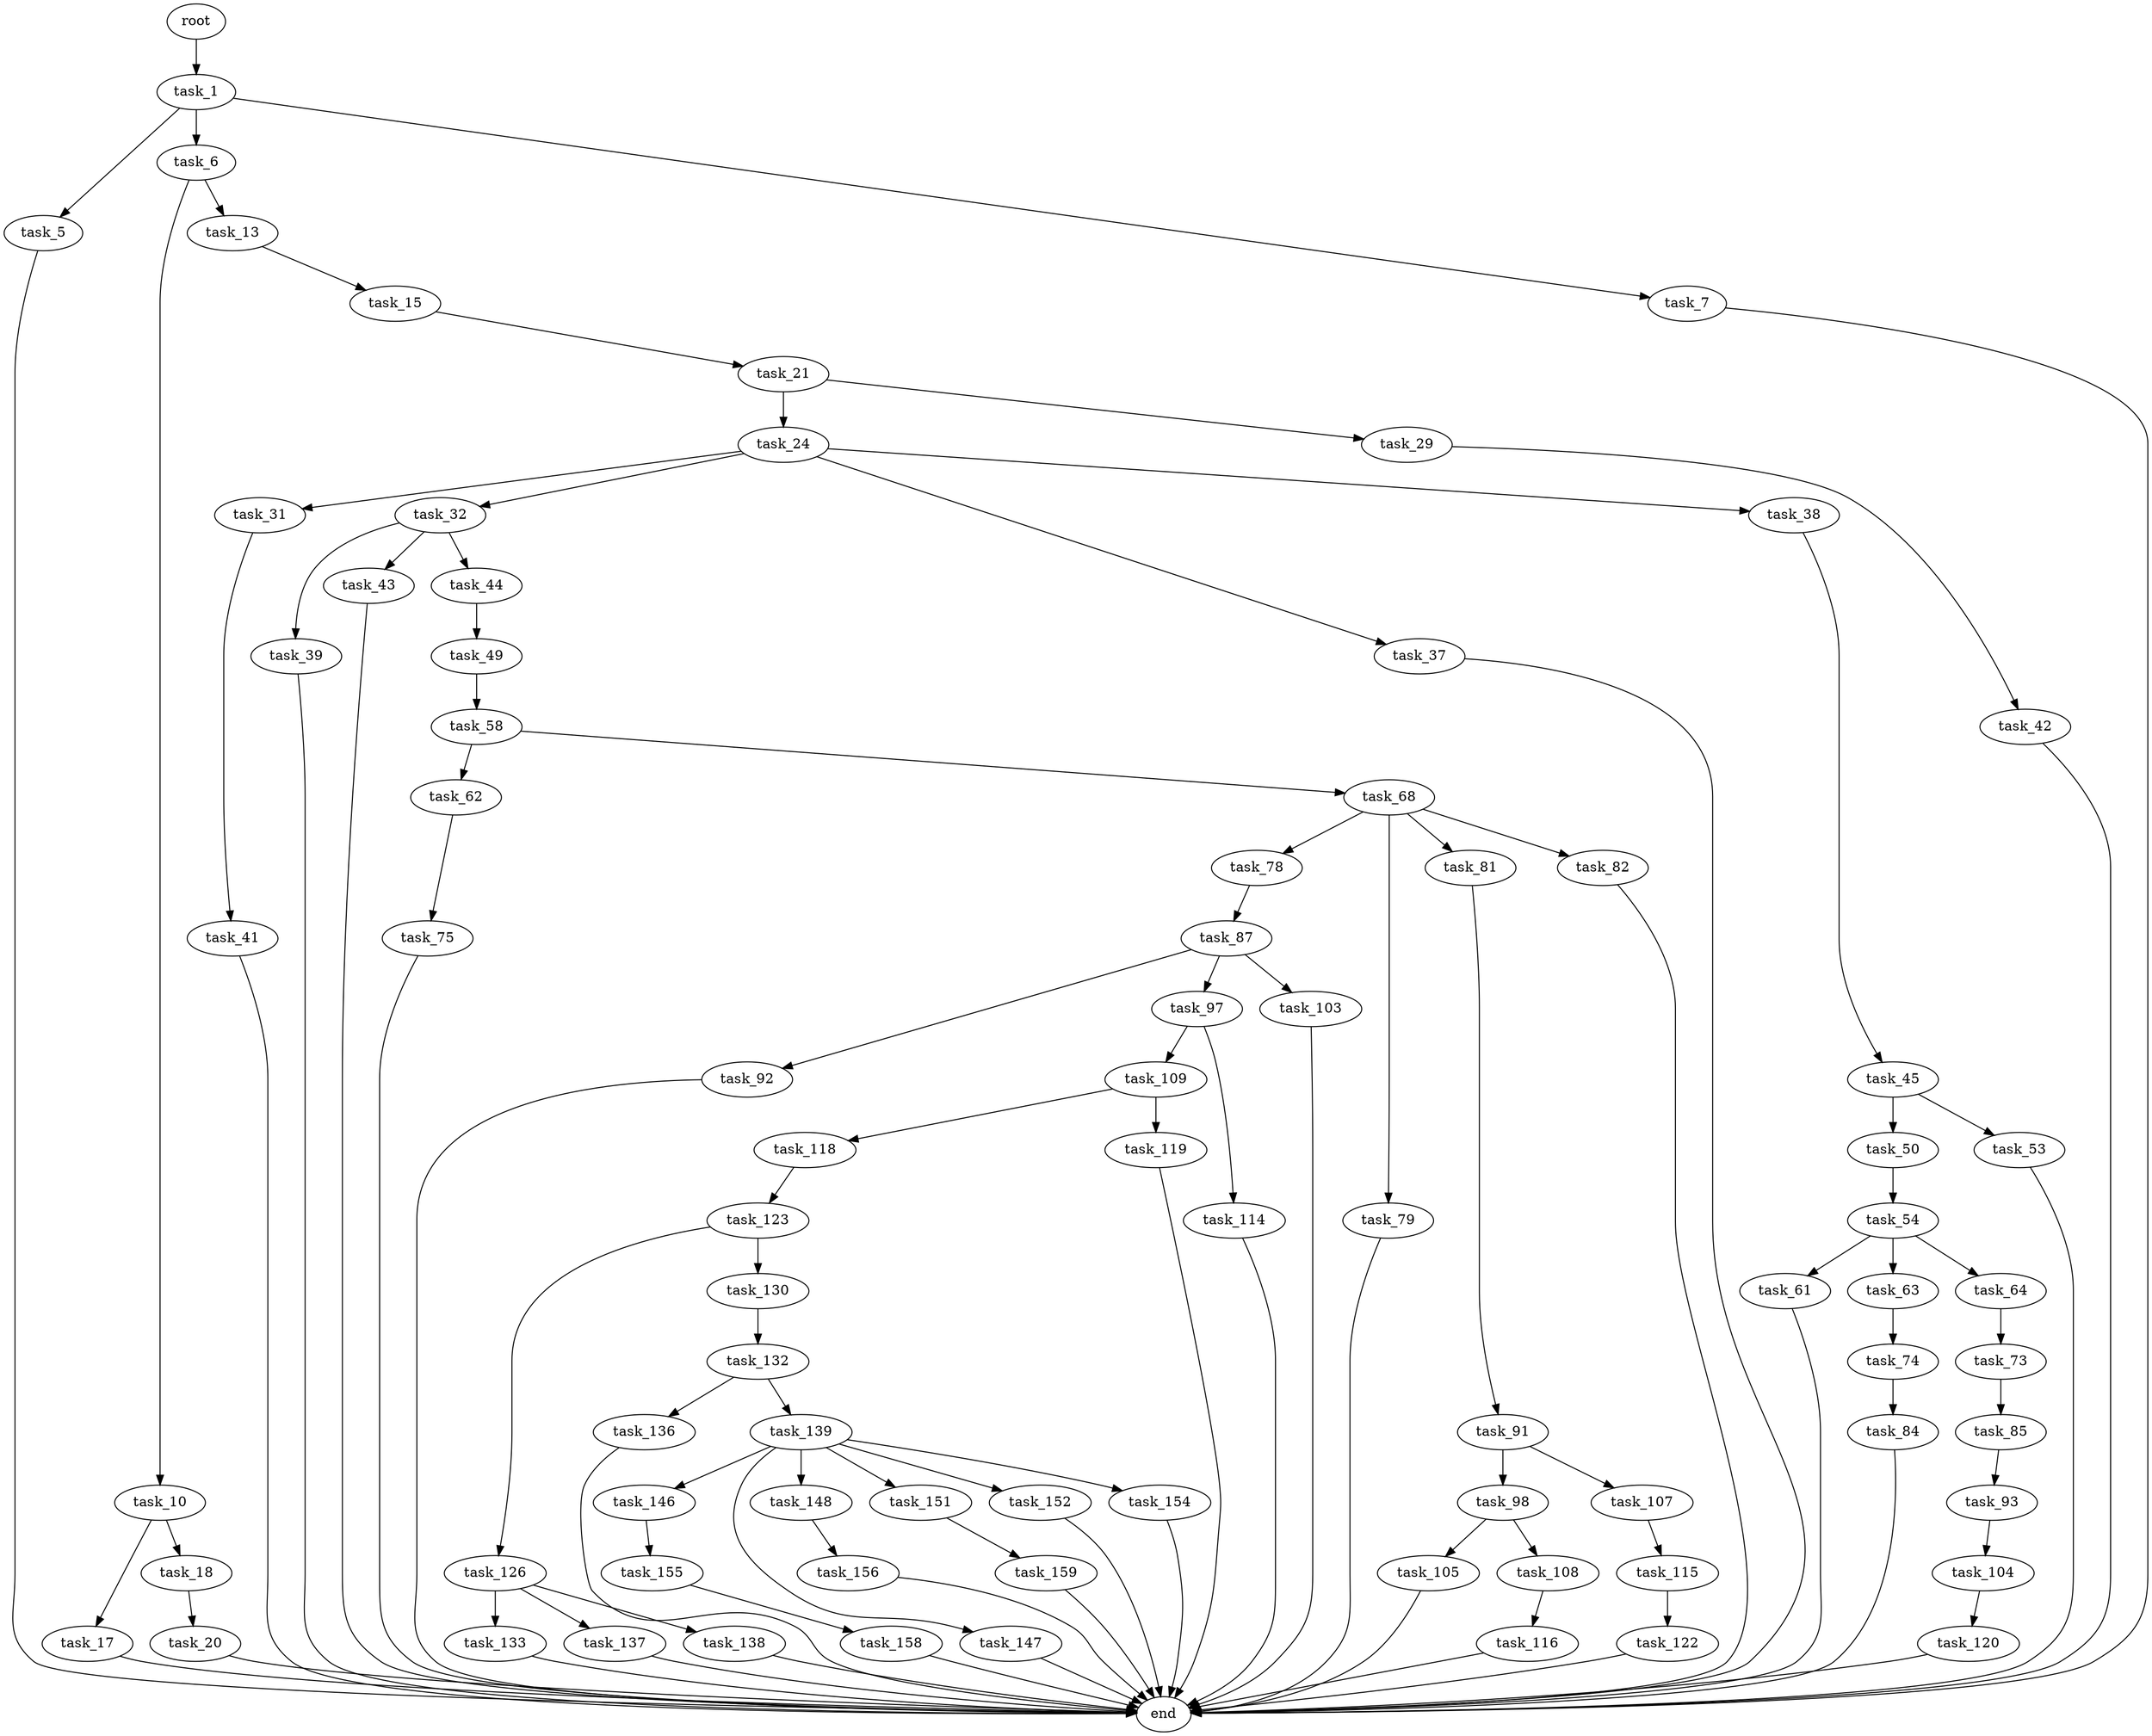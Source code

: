 digraph G {
  root [size="0.000000"];
  task_1 [size="187991785767.000000"];
  task_5 [size="8589934592.000000"];
  task_6 [size="8589934592.000000"];
  task_7 [size="549755813888.000000"];
  task_10 [size="1144057922001.000000"];
  task_13 [size="277987548884.000000"];
  task_15 [size="1073741824000.000000"];
  task_17 [size="17497952798.000000"];
  task_18 [size="13524621436.000000"];
  task_20 [size="4563870811.000000"];
  task_21 [size="139443679164.000000"];
  task_24 [size="18010823213.000000"];
  task_29 [size="494191536.000000"];
  task_31 [size="549755813888.000000"];
  task_32 [size="36563392766.000000"];
  task_37 [size="7811969412.000000"];
  task_38 [size="2732695352.000000"];
  task_39 [size="1806146151.000000"];
  task_41 [size="4726403054.000000"];
  task_42 [size="2815030923.000000"];
  task_43 [size="8589934592.000000"];
  task_44 [size="782757789696.000000"];
  task_45 [size="28991029248.000000"];
  task_49 [size="66064672306.000000"];
  task_50 [size="190271887797.000000"];
  task_53 [size="28991029248.000000"];
  task_54 [size="28991029248.000000"];
  task_58 [size="15711820355.000000"];
  task_61 [size="231928233984.000000"];
  task_62 [size="28991029248.000000"];
  task_63 [size="200507701215.000000"];
  task_64 [size="255130847273.000000"];
  task_68 [size="1456006110.000000"];
  task_73 [size="380979564333.000000"];
  task_74 [size="33310335999.000000"];
  task_75 [size="231928233984.000000"];
  task_78 [size="15867777958.000000"];
  task_79 [size="98221381240.000000"];
  task_81 [size="117045599785.000000"];
  task_82 [size="9330213865.000000"];
  task_84 [size="4545851723.000000"];
  task_85 [size="549755813888.000000"];
  task_87 [size="2383800800.000000"];
  task_91 [size="549755813888.000000"];
  task_92 [size="54786430754.000000"];
  task_93 [size="28991029248.000000"];
  task_97 [size="34557192458.000000"];
  task_98 [size="8589934592.000000"];
  task_103 [size="517351266473.000000"];
  task_104 [size="183632856355.000000"];
  task_105 [size="134217728000.000000"];
  task_107 [size="1073741824000.000000"];
  task_108 [size="10930145208.000000"];
  task_109 [size="34769969495.000000"];
  task_114 [size="5957093181.000000"];
  task_115 [size="134227151038.000000"];
  task_116 [size="549755813888.000000"];
  task_118 [size="549755813888.000000"];
  task_119 [size="43114464762.000000"];
  task_120 [size="28991029248.000000"];
  task_122 [size="49713751214.000000"];
  task_123 [size="19308124859.000000"];
  task_126 [size="8589934592.000000"];
  task_130 [size="549755813888.000000"];
  task_132 [size="134217728000.000000"];
  task_133 [size="15048606764.000000"];
  task_136 [size="6121864045.000000"];
  task_137 [size="21110111727.000000"];
  task_138 [size="445519717625.000000"];
  task_139 [size="10831093303.000000"];
  task_146 [size="25125292563.000000"];
  task_147 [size="1408537843.000000"];
  task_148 [size="306310601164.000000"];
  task_151 [size="12455862955.000000"];
  task_152 [size="28991029248.000000"];
  task_154 [size="5218491306.000000"];
  task_155 [size="782757789696.000000"];
  task_156 [size="3034989398.000000"];
  task_158 [size="8747278507.000000"];
  task_159 [size="8589934592.000000"];
  end [size="0.000000"];

  root -> task_1 [size="1.000000"];
  task_1 -> task_5 [size="301989888.000000"];
  task_1 -> task_6 [size="301989888.000000"];
  task_1 -> task_7 [size="301989888.000000"];
  task_5 -> end [size="1.000000"];
  task_6 -> task_10 [size="33554432.000000"];
  task_6 -> task_13 [size="33554432.000000"];
  task_7 -> end [size="1.000000"];
  task_10 -> task_17 [size="679477248.000000"];
  task_10 -> task_18 [size="679477248.000000"];
  task_13 -> task_15 [size="301989888.000000"];
  task_15 -> task_21 [size="838860800.000000"];
  task_17 -> end [size="1.000000"];
  task_18 -> task_20 [size="301989888.000000"];
  task_20 -> end [size="1.000000"];
  task_21 -> task_24 [size="411041792.000000"];
  task_21 -> task_29 [size="411041792.000000"];
  task_24 -> task_31 [size="33554432.000000"];
  task_24 -> task_32 [size="33554432.000000"];
  task_24 -> task_37 [size="33554432.000000"];
  task_24 -> task_38 [size="33554432.000000"];
  task_29 -> task_42 [size="33554432.000000"];
  task_31 -> task_41 [size="536870912.000000"];
  task_32 -> task_39 [size="75497472.000000"];
  task_32 -> task_43 [size="75497472.000000"];
  task_32 -> task_44 [size="75497472.000000"];
  task_37 -> end [size="1.000000"];
  task_38 -> task_45 [size="134217728.000000"];
  task_39 -> end [size="1.000000"];
  task_41 -> end [size="1.000000"];
  task_42 -> end [size="1.000000"];
  task_43 -> end [size="1.000000"];
  task_44 -> task_49 [size="679477248.000000"];
  task_45 -> task_50 [size="75497472.000000"];
  task_45 -> task_53 [size="75497472.000000"];
  task_49 -> task_58 [size="301989888.000000"];
  task_50 -> task_54 [size="134217728.000000"];
  task_53 -> end [size="1.000000"];
  task_54 -> task_61 [size="75497472.000000"];
  task_54 -> task_63 [size="75497472.000000"];
  task_54 -> task_64 [size="75497472.000000"];
  task_58 -> task_62 [size="536870912.000000"];
  task_58 -> task_68 [size="536870912.000000"];
  task_61 -> end [size="1.000000"];
  task_62 -> task_75 [size="75497472.000000"];
  task_63 -> task_74 [size="679477248.000000"];
  task_64 -> task_73 [size="209715200.000000"];
  task_68 -> task_78 [size="33554432.000000"];
  task_68 -> task_79 [size="33554432.000000"];
  task_68 -> task_81 [size="33554432.000000"];
  task_68 -> task_82 [size="33554432.000000"];
  task_73 -> task_85 [size="301989888.000000"];
  task_74 -> task_84 [size="536870912.000000"];
  task_75 -> end [size="1.000000"];
  task_78 -> task_87 [size="679477248.000000"];
  task_79 -> end [size="1.000000"];
  task_81 -> task_91 [size="134217728.000000"];
  task_82 -> end [size="1.000000"];
  task_84 -> end [size="1.000000"];
  task_85 -> task_93 [size="536870912.000000"];
  task_87 -> task_92 [size="75497472.000000"];
  task_87 -> task_97 [size="75497472.000000"];
  task_87 -> task_103 [size="75497472.000000"];
  task_91 -> task_98 [size="536870912.000000"];
  task_91 -> task_107 [size="536870912.000000"];
  task_92 -> end [size="1.000000"];
  task_93 -> task_104 [size="75497472.000000"];
  task_97 -> task_109 [size="838860800.000000"];
  task_97 -> task_114 [size="838860800.000000"];
  task_98 -> task_105 [size="33554432.000000"];
  task_98 -> task_108 [size="33554432.000000"];
  task_103 -> end [size="1.000000"];
  task_104 -> task_120 [size="209715200.000000"];
  task_105 -> end [size="1.000000"];
  task_107 -> task_115 [size="838860800.000000"];
  task_108 -> task_116 [size="838860800.000000"];
  task_109 -> task_118 [size="33554432.000000"];
  task_109 -> task_119 [size="33554432.000000"];
  task_114 -> end [size="1.000000"];
  task_115 -> task_122 [size="301989888.000000"];
  task_116 -> end [size="1.000000"];
  task_118 -> task_123 [size="536870912.000000"];
  task_119 -> end [size="1.000000"];
  task_120 -> end [size="1.000000"];
  task_122 -> end [size="1.000000"];
  task_123 -> task_126 [size="536870912.000000"];
  task_123 -> task_130 [size="536870912.000000"];
  task_126 -> task_133 [size="33554432.000000"];
  task_126 -> task_137 [size="33554432.000000"];
  task_126 -> task_138 [size="33554432.000000"];
  task_130 -> task_132 [size="536870912.000000"];
  task_132 -> task_136 [size="209715200.000000"];
  task_132 -> task_139 [size="209715200.000000"];
  task_133 -> end [size="1.000000"];
  task_136 -> end [size="1.000000"];
  task_137 -> end [size="1.000000"];
  task_138 -> end [size="1.000000"];
  task_139 -> task_146 [size="209715200.000000"];
  task_139 -> task_147 [size="209715200.000000"];
  task_139 -> task_148 [size="209715200.000000"];
  task_139 -> task_151 [size="209715200.000000"];
  task_139 -> task_152 [size="209715200.000000"];
  task_139 -> task_154 [size="209715200.000000"];
  task_146 -> task_155 [size="679477248.000000"];
  task_147 -> end [size="1.000000"];
  task_148 -> task_156 [size="301989888.000000"];
  task_151 -> task_159 [size="209715200.000000"];
  task_152 -> end [size="1.000000"];
  task_154 -> end [size="1.000000"];
  task_155 -> task_158 [size="679477248.000000"];
  task_156 -> end [size="1.000000"];
  task_158 -> end [size="1.000000"];
  task_159 -> end [size="1.000000"];
}
